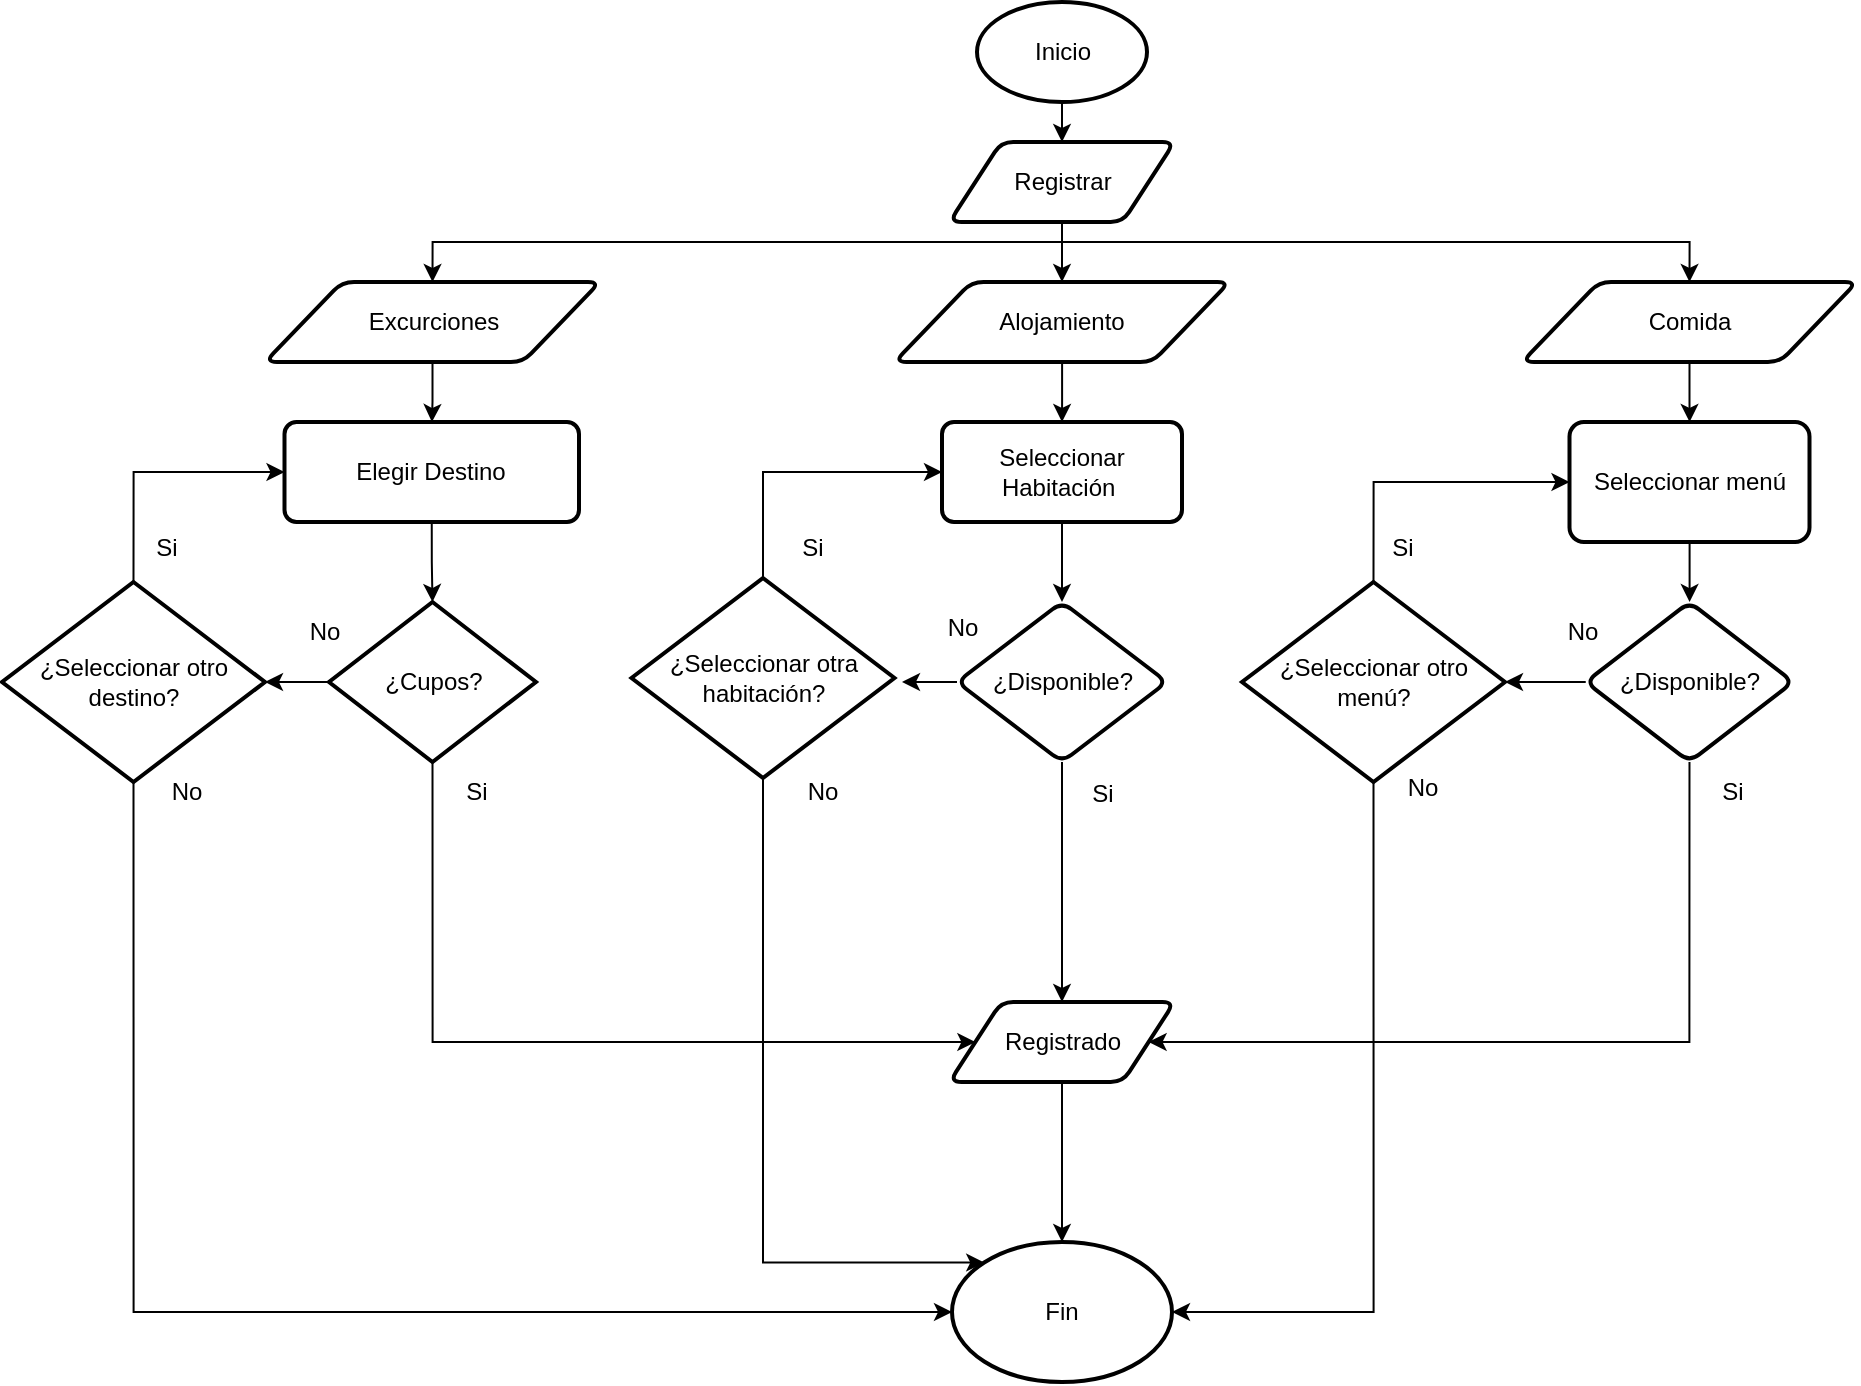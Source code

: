 <mxfile>
    <diagram id="OF3l6ANrcZxUyBVm6mN1" name="Page-1">
        <mxGraphModel dx="2016" dy="804" grid="1" gridSize="10" guides="1" tooltips="1" connect="1" arrows="1" fold="1" page="1" pageScale="1" pageWidth="827" pageHeight="1169" math="0" shadow="0">
            <root>
                <mxCell id="0"/>
                <mxCell id="1" parent="0"/>
                <mxCell id="2" style="edgeStyle=orthogonalEdgeStyle;rounded=0;orthogonalLoop=1;jettySize=auto;html=1;exitX=0.5;exitY=1;exitDx=0;exitDy=0;exitPerimeter=0;entryX=0.5;entryY=0;entryDx=0;entryDy=0;" edge="1" parent="1" source="3" target="21">
                    <mxGeometry relative="1" as="geometry"/>
                </mxCell>
                <mxCell id="3" value="Inicio" style="strokeWidth=2;html=1;shape=mxgraph.flowchart.start_2;whiteSpace=wrap;" vertex="1" parent="1">
                    <mxGeometry x="-42.5" y="120" width="85" height="50" as="geometry"/>
                </mxCell>
                <mxCell id="4" value="" style="edgeStyle=orthogonalEdgeStyle;rounded=0;orthogonalLoop=1;jettySize=auto;html=1;" edge="1" parent="1" source="5" target="10">
                    <mxGeometry relative="1" as="geometry"/>
                </mxCell>
                <mxCell id="5" value="Excurciones" style="shape=parallelogram;html=1;strokeWidth=2;perimeter=parallelogramPerimeter;whiteSpace=wrap;rounded=1;arcSize=12;size=0.23;" vertex="1" parent="1">
                    <mxGeometry x="-398.5" y="260" width="167.5" height="40" as="geometry"/>
                </mxCell>
                <mxCell id="6" value="" style="edgeStyle=orthogonalEdgeStyle;rounded=0;orthogonalLoop=1;jettySize=auto;html=1;" edge="1" parent="1" source="7" target="23">
                    <mxGeometry relative="1" as="geometry"/>
                </mxCell>
                <mxCell id="7" value="Alojamiento" style="shape=parallelogram;html=1;strokeWidth=2;perimeter=parallelogramPerimeter;whiteSpace=wrap;rounded=1;arcSize=12;size=0.23;" vertex="1" parent="1">
                    <mxGeometry x="-83.75" y="260" width="167.5" height="40" as="geometry"/>
                </mxCell>
                <mxCell id="8" value="" style="edgeStyle=orthogonalEdgeStyle;rounded=0;orthogonalLoop=1;jettySize=auto;html=1;" edge="1" parent="1" source="9" target="28">
                    <mxGeometry relative="1" as="geometry"/>
                </mxCell>
                <mxCell id="9" value="Comida" style="shape=parallelogram;html=1;strokeWidth=2;perimeter=parallelogramPerimeter;whiteSpace=wrap;rounded=1;arcSize=12;size=0.23;" vertex="1" parent="1">
                    <mxGeometry x="230" y="260" width="167.5" height="40" as="geometry"/>
                </mxCell>
                <mxCell id="10" value="Elegir Destino" style="whiteSpace=wrap;html=1;strokeWidth=2;rounded=1;arcSize=12;" vertex="1" parent="1">
                    <mxGeometry x="-388.75" y="330" width="147.25" height="50" as="geometry"/>
                </mxCell>
                <mxCell id="11" style="edgeStyle=orthogonalEdgeStyle;rounded=0;orthogonalLoop=1;jettySize=auto;html=1;exitX=0.5;exitY=1;exitDx=0;exitDy=0;exitPerimeter=0;entryX=0;entryY=0.5;entryDx=0;entryDy=0;" edge="1" parent="1" source="13" target="32">
                    <mxGeometry relative="1" as="geometry">
                        <Array as="points">
                            <mxPoint x="-315" y="640"/>
                        </Array>
                    </mxGeometry>
                </mxCell>
                <mxCell id="12" value="" style="edgeStyle=orthogonalEdgeStyle;rounded=0;orthogonalLoop=1;jettySize=auto;html=1;" edge="1" parent="1" source="13" target="39">
                    <mxGeometry relative="1" as="geometry"/>
                </mxCell>
                <mxCell id="13" value="¿Cupos&lt;span style=&quot;background-color: initial;&quot;&gt;?&lt;/span&gt;" style="strokeWidth=2;html=1;shape=mxgraph.flowchart.decision;whiteSpace=wrap;" vertex="1" parent="1">
                    <mxGeometry x="-366.5" y="420" width="103.5" height="80" as="geometry"/>
                </mxCell>
                <mxCell id="14" value="Si" style="text;html=1;align=center;verticalAlign=middle;resizable=0;points=[];autosize=1;strokeColor=none;fillColor=none;" vertex="1" parent="1">
                    <mxGeometry x="-308.5" y="500" width="30" height="30" as="geometry"/>
                </mxCell>
                <mxCell id="15" value="No" style="text;html=1;align=center;verticalAlign=middle;resizable=0;points=[];autosize=1;strokeColor=none;fillColor=none;" vertex="1" parent="1">
                    <mxGeometry x="-388.75" y="420" width="40" height="30" as="geometry"/>
                </mxCell>
                <mxCell id="16" style="edgeStyle=orthogonalEdgeStyle;rounded=0;orthogonalLoop=1;jettySize=auto;html=1;exitX=0.5;exitY=1;exitDx=0;exitDy=0;entryX=0.5;entryY=0;entryDx=0;entryDy=0;entryPerimeter=0;" edge="1" parent="1" source="10" target="13">
                    <mxGeometry relative="1" as="geometry"/>
                </mxCell>
                <mxCell id="17" value="Fin" style="ellipse;whiteSpace=wrap;html=1;strokeWidth=2;" vertex="1" parent="1">
                    <mxGeometry x="-55" y="740" width="110" height="70" as="geometry"/>
                </mxCell>
                <mxCell id="18" style="edgeStyle=orthogonalEdgeStyle;rounded=0;orthogonalLoop=1;jettySize=auto;html=1;exitX=0.5;exitY=1;exitDx=0;exitDy=0;entryX=0.5;entryY=0;entryDx=0;entryDy=0;" edge="1" parent="1" source="21" target="5">
                    <mxGeometry relative="1" as="geometry">
                        <Array as="points">
                            <mxPoint y="240"/>
                            <mxPoint x="-315" y="240"/>
                        </Array>
                    </mxGeometry>
                </mxCell>
                <mxCell id="19" style="edgeStyle=orthogonalEdgeStyle;rounded=0;orthogonalLoop=1;jettySize=auto;html=1;exitX=0.5;exitY=1;exitDx=0;exitDy=0;entryX=0.5;entryY=0;entryDx=0;entryDy=0;" edge="1" parent="1" source="21" target="7">
                    <mxGeometry relative="1" as="geometry"/>
                </mxCell>
                <mxCell id="20" style="edgeStyle=orthogonalEdgeStyle;rounded=0;orthogonalLoop=1;jettySize=auto;html=1;exitX=0.5;exitY=1;exitDx=0;exitDy=0;entryX=0.5;entryY=0;entryDx=0;entryDy=0;" edge="1" parent="1" source="21" target="9">
                    <mxGeometry relative="1" as="geometry">
                        <Array as="points">
                            <mxPoint y="240"/>
                            <mxPoint x="314" y="240"/>
                        </Array>
                    </mxGeometry>
                </mxCell>
                <mxCell id="21" value="Registrar" style="shape=parallelogram;html=1;strokeWidth=2;perimeter=parallelogramPerimeter;whiteSpace=wrap;rounded=1;arcSize=12;size=0.23;" vertex="1" parent="1">
                    <mxGeometry x="-56.25" y="190" width="112.5" height="40" as="geometry"/>
                </mxCell>
                <mxCell id="22" value="" style="edgeStyle=orthogonalEdgeStyle;rounded=0;orthogonalLoop=1;jettySize=auto;html=1;" edge="1" parent="1" source="23" target="26">
                    <mxGeometry relative="1" as="geometry"/>
                </mxCell>
                <mxCell id="23" value="Seleccionar Habitación&amp;nbsp;" style="whiteSpace=wrap;html=1;strokeWidth=2;rounded=1;arcSize=12;" vertex="1" parent="1">
                    <mxGeometry x="-60" y="330" width="120" height="50" as="geometry"/>
                </mxCell>
                <mxCell id="24" style="edgeStyle=orthogonalEdgeStyle;rounded=0;orthogonalLoop=1;jettySize=auto;html=1;exitX=0.5;exitY=1;exitDx=0;exitDy=0;entryX=0.5;entryY=0;entryDx=0;entryDy=0;" edge="1" parent="1" source="26" target="32">
                    <mxGeometry relative="1" as="geometry"/>
                </mxCell>
                <mxCell id="25" style="edgeStyle=orthogonalEdgeStyle;rounded=0;orthogonalLoop=1;jettySize=auto;html=1;exitX=0;exitY=0.5;exitDx=0;exitDy=0;" edge="1" parent="1" source="26">
                    <mxGeometry relative="1" as="geometry">
                        <mxPoint x="-80" y="459.545" as="targetPoint"/>
                    </mxGeometry>
                </mxCell>
                <mxCell id="26" value="¿Disponible?" style="rhombus;whiteSpace=wrap;html=1;strokeWidth=2;rounded=1;arcSize=12;" vertex="1" parent="1">
                    <mxGeometry x="-52.5" y="420" width="105" height="80" as="geometry"/>
                </mxCell>
                <mxCell id="27" value="" style="edgeStyle=orthogonalEdgeStyle;rounded=0;orthogonalLoop=1;jettySize=auto;html=1;" edge="1" parent="1" source="28" target="30">
                    <mxGeometry relative="1" as="geometry"/>
                </mxCell>
                <mxCell id="28" value="Seleccionar menú" style="whiteSpace=wrap;html=1;strokeWidth=2;rounded=1;arcSize=12;" vertex="1" parent="1">
                    <mxGeometry x="253.75" y="330" width="120" height="60" as="geometry"/>
                </mxCell>
                <mxCell id="29" style="edgeStyle=orthogonalEdgeStyle;rounded=0;orthogonalLoop=1;jettySize=auto;html=1;exitX=0.5;exitY=1;exitDx=0;exitDy=0;entryX=1;entryY=0.5;entryDx=0;entryDy=0;" edge="1" parent="1" source="30" target="32">
                    <mxGeometry relative="1" as="geometry">
                        <Array as="points">
                            <mxPoint x="314" y="640"/>
                        </Array>
                    </mxGeometry>
                </mxCell>
                <mxCell id="30" value="¿Disponible?" style="rhombus;whiteSpace=wrap;html=1;strokeWidth=2;rounded=1;arcSize=12;" vertex="1" parent="1">
                    <mxGeometry x="261.87" y="420" width="103.75" height="80" as="geometry"/>
                </mxCell>
                <mxCell id="31" style="edgeStyle=orthogonalEdgeStyle;rounded=0;orthogonalLoop=1;jettySize=auto;html=1;exitX=0.5;exitY=1;exitDx=0;exitDy=0;entryX=0.5;entryY=0;entryDx=0;entryDy=0;" edge="1" parent="1" source="32" target="17">
                    <mxGeometry relative="1" as="geometry"/>
                </mxCell>
                <mxCell id="32" value="Registrado" style="shape=parallelogram;html=1;strokeWidth=2;perimeter=parallelogramPerimeter;whiteSpace=wrap;rounded=1;arcSize=12;size=0.23;" vertex="1" parent="1">
                    <mxGeometry x="-56.25" y="620" width="112.5" height="40" as="geometry"/>
                </mxCell>
                <mxCell id="33" value="No" style="text;html=1;align=center;verticalAlign=middle;resizable=0;points=[];autosize=1;strokeColor=none;fillColor=none;" vertex="1" parent="1">
                    <mxGeometry x="-70" y="418" width="40" height="30" as="geometry"/>
                </mxCell>
                <mxCell id="34" value="Si&lt;div&gt;&lt;br&gt;&lt;/div&gt;" style="text;html=1;align=center;verticalAlign=middle;resizable=0;points=[];autosize=1;strokeColor=none;fillColor=none;" vertex="1" parent="1">
                    <mxGeometry x="5" y="503" width="30" height="40" as="geometry"/>
                </mxCell>
                <mxCell id="35" value="No" style="text;html=1;align=center;verticalAlign=middle;resizable=0;points=[];autosize=1;strokeColor=none;fillColor=none;" vertex="1" parent="1">
                    <mxGeometry x="240" y="420" width="40" height="30" as="geometry"/>
                </mxCell>
                <mxCell id="36" value="Si" style="text;html=1;align=center;verticalAlign=middle;resizable=0;points=[];autosize=1;strokeColor=none;fillColor=none;" vertex="1" parent="1">
                    <mxGeometry x="320" y="500" width="30" height="30" as="geometry"/>
                </mxCell>
                <mxCell id="37" style="edgeStyle=orthogonalEdgeStyle;rounded=0;orthogonalLoop=1;jettySize=auto;html=1;exitX=0.5;exitY=0;exitDx=0;exitDy=0;exitPerimeter=0;entryX=0;entryY=0.5;entryDx=0;entryDy=0;" edge="1" parent="1" source="39" target="10">
                    <mxGeometry relative="1" as="geometry"/>
                </mxCell>
                <mxCell id="38" style="edgeStyle=orthogonalEdgeStyle;rounded=0;orthogonalLoop=1;jettySize=auto;html=1;exitX=0.5;exitY=1;exitDx=0;exitDy=0;exitPerimeter=0;entryX=0;entryY=0.5;entryDx=0;entryDy=0;" edge="1" parent="1" source="39" target="17">
                    <mxGeometry relative="1" as="geometry"/>
                </mxCell>
                <mxCell id="39" value="¿Seleccionar otro destino&lt;span style=&quot;background-color: initial;&quot;&gt;?&lt;/span&gt;" style="strokeWidth=2;html=1;shape=mxgraph.flowchart.decision;whiteSpace=wrap;" vertex="1" parent="1">
                    <mxGeometry x="-530" y="410" width="131.5" height="100" as="geometry"/>
                </mxCell>
                <mxCell id="40" value="Si" style="text;html=1;align=center;verticalAlign=middle;resizable=0;points=[];autosize=1;strokeColor=none;fillColor=none;" vertex="1" parent="1">
                    <mxGeometry x="-463.5" y="378" width="30" height="30" as="geometry"/>
                </mxCell>
                <mxCell id="41" value="No" style="text;html=1;align=center;verticalAlign=middle;resizable=0;points=[];autosize=1;strokeColor=none;fillColor=none;" vertex="1" parent="1">
                    <mxGeometry x="-458.5" y="500" width="40" height="30" as="geometry"/>
                </mxCell>
                <mxCell id="42" style="edgeStyle=orthogonalEdgeStyle;rounded=0;orthogonalLoop=1;jettySize=auto;html=1;exitX=0.5;exitY=0;exitDx=0;exitDy=0;exitPerimeter=0;entryX=0;entryY=0.5;entryDx=0;entryDy=0;" edge="1" parent="1" source="44" target="23">
                    <mxGeometry relative="1" as="geometry"/>
                </mxCell>
                <mxCell id="43" style="edgeStyle=orthogonalEdgeStyle;rounded=0;orthogonalLoop=1;jettySize=auto;html=1;exitX=0.5;exitY=1;exitDx=0;exitDy=0;exitPerimeter=0;entryX=0;entryY=0;entryDx=0;entryDy=0;" edge="1" parent="1" source="44" target="17">
                    <mxGeometry relative="1" as="geometry">
                        <Array as="points">
                            <mxPoint x="-150" y="750"/>
                        </Array>
                    </mxGeometry>
                </mxCell>
                <mxCell id="44" value="¿Seleccionar otra habitación&lt;span style=&quot;background-color: initial;&quot;&gt;?&lt;/span&gt;" style="strokeWidth=2;html=1;shape=mxgraph.flowchart.decision;whiteSpace=wrap;" vertex="1" parent="1">
                    <mxGeometry x="-215.25" y="408" width="131.5" height="100" as="geometry"/>
                </mxCell>
                <mxCell id="45" value="Si" style="text;html=1;align=center;verticalAlign=middle;resizable=0;points=[];autosize=1;strokeColor=none;fillColor=none;" vertex="1" parent="1">
                    <mxGeometry x="-140" y="378" width="30" height="30" as="geometry"/>
                </mxCell>
                <mxCell id="46" value="No" style="text;html=1;align=center;verticalAlign=middle;resizable=0;points=[];autosize=1;strokeColor=none;fillColor=none;" vertex="1" parent="1">
                    <mxGeometry x="-140" y="500" width="40" height="30" as="geometry"/>
                </mxCell>
                <mxCell id="47" style="edgeStyle=orthogonalEdgeStyle;rounded=0;orthogonalLoop=1;jettySize=auto;html=1;exitX=0.5;exitY=0;exitDx=0;exitDy=0;exitPerimeter=0;entryX=0;entryY=0.5;entryDx=0;entryDy=0;" edge="1" parent="1" source="49" target="28">
                    <mxGeometry relative="1" as="geometry"/>
                </mxCell>
                <mxCell id="48" style="edgeStyle=orthogonalEdgeStyle;rounded=0;orthogonalLoop=1;jettySize=auto;html=1;exitX=0.5;exitY=1;exitDx=0;exitDy=0;exitPerimeter=0;entryX=1;entryY=0.5;entryDx=0;entryDy=0;" edge="1" parent="1" source="49" target="17">
                    <mxGeometry relative="1" as="geometry"/>
                </mxCell>
                <mxCell id="49" value="¿Seleccionar otro menú&lt;span style=&quot;background-color: initial;&quot;&gt;?&lt;/span&gt;" style="strokeWidth=2;html=1;shape=mxgraph.flowchart.decision;whiteSpace=wrap;" vertex="1" parent="1">
                    <mxGeometry x="90" y="410" width="131.5" height="100" as="geometry"/>
                </mxCell>
                <mxCell id="50" style="edgeStyle=orthogonalEdgeStyle;rounded=0;orthogonalLoop=1;jettySize=auto;html=1;exitX=0;exitY=0.5;exitDx=0;exitDy=0;entryX=1;entryY=0.5;entryDx=0;entryDy=0;entryPerimeter=0;" edge="1" parent="1" source="30" target="49">
                    <mxGeometry relative="1" as="geometry"/>
                </mxCell>
                <mxCell id="51" value="Si" style="text;html=1;align=center;verticalAlign=middle;resizable=0;points=[];autosize=1;strokeColor=none;fillColor=none;" vertex="1" parent="1">
                    <mxGeometry x="155" y="378" width="30" height="30" as="geometry"/>
                </mxCell>
                <mxCell id="52" value="No" style="text;html=1;align=center;verticalAlign=middle;resizable=0;points=[];autosize=1;strokeColor=none;fillColor=none;" vertex="1" parent="1">
                    <mxGeometry x="160" y="498" width="40" height="30" as="geometry"/>
                </mxCell>
            </root>
        </mxGraphModel>
    </diagram>
</mxfile>